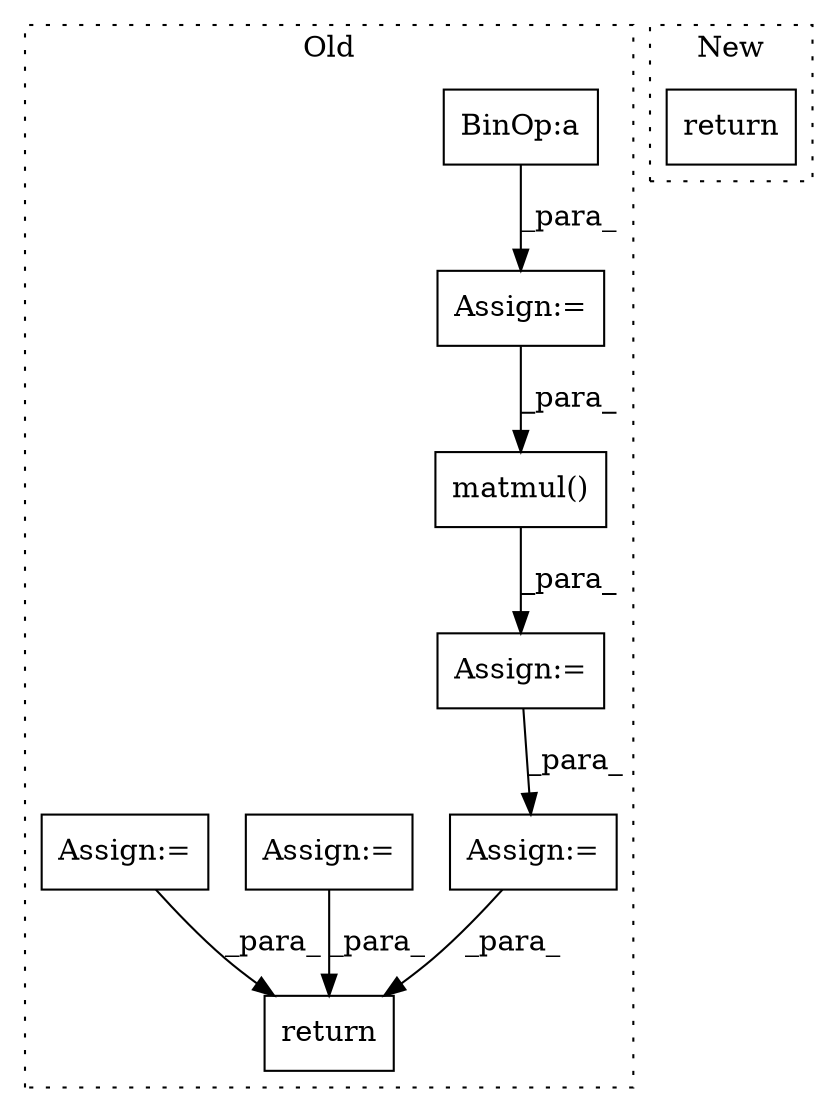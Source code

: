 digraph G {
subgraph cluster0 {
1 [label="matmul()" a="75" s="4983,5026" l="13,1" shape="box"];
3 [label="Assign:=" a="68" s="4978" l="3" shape="box"];
4 [label="return" a="93" s="5307" l="7" shape="box"];
5 [label="BinOp:a" a="82" s="4870" l="3" shape="box"];
6 [label="Assign:=" a="68" s="5173" l="3" shape="box"];
7 [label="Assign:=" a="68" s="4850" l="4" shape="box"];
8 [label="Assign:=" a="68" s="5130" l="3" shape="box"];
9 [label="Assign:=" a="68" s="4699" l="3" shape="box"];
label = "Old";
style="dotted";
}
subgraph cluster1 {
2 [label="return" a="93" s="4765" l="7" shape="box"];
label = "New";
style="dotted";
}
1 -> 3 [label="_para_"];
3 -> 8 [label="_para_"];
5 -> 7 [label="_para_"];
6 -> 4 [label="_para_"];
7 -> 1 [label="_para_"];
8 -> 4 [label="_para_"];
9 -> 4 [label="_para_"];
}